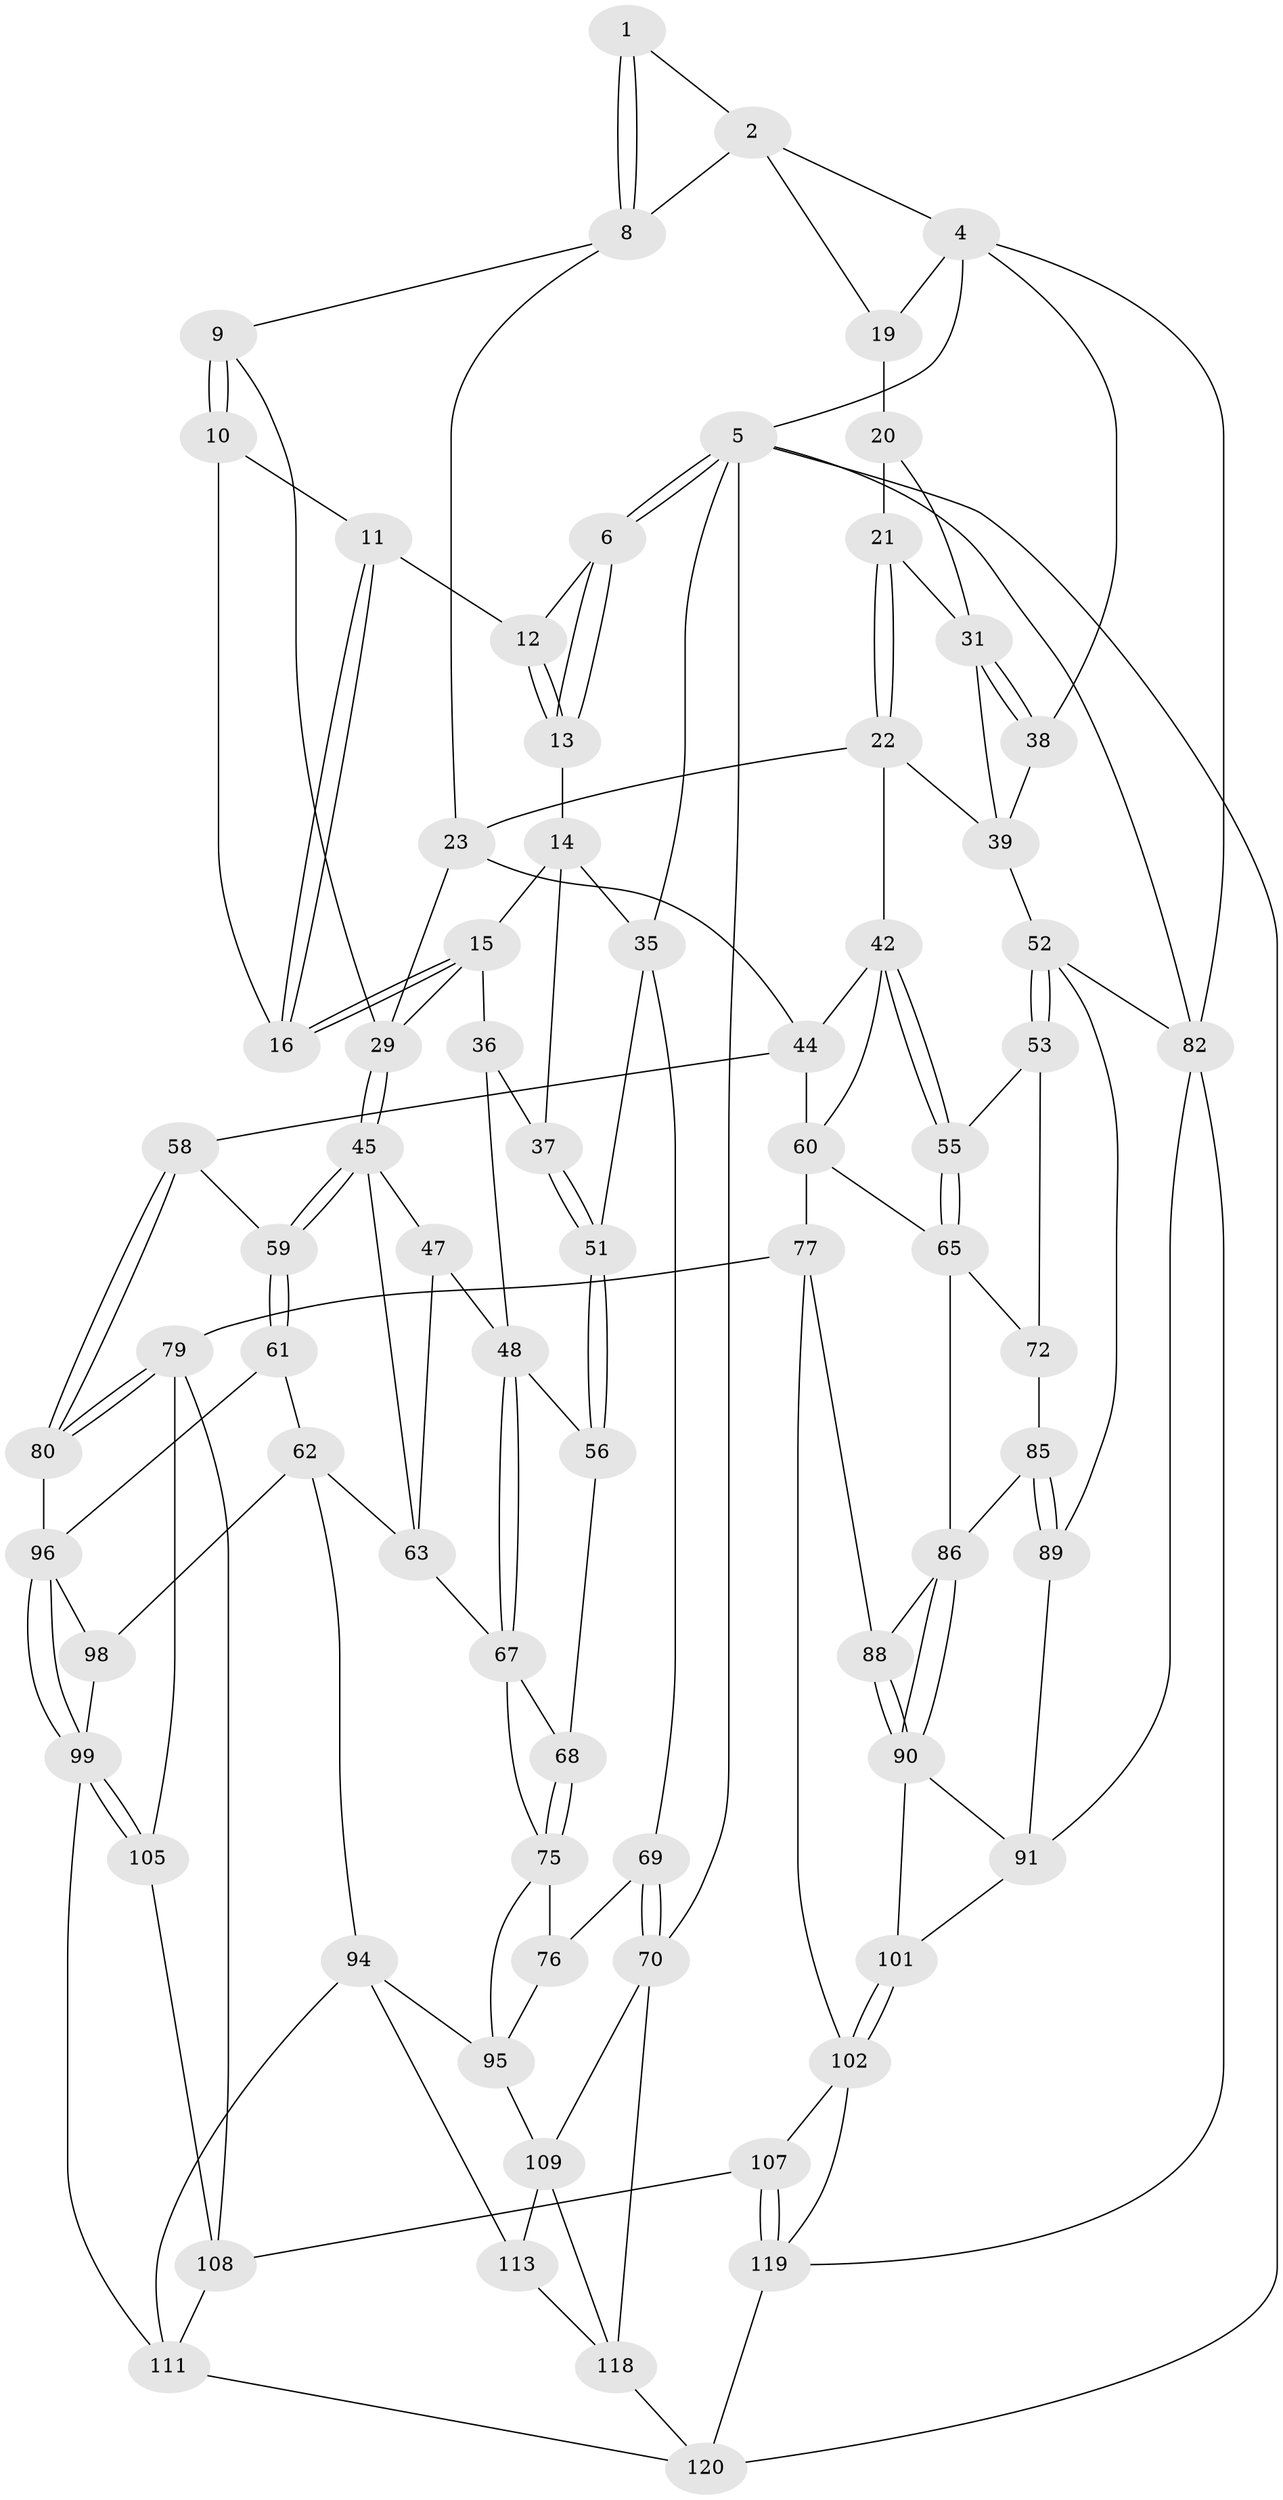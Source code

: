 // original degree distribution, {3: 0.016129032258064516, 4: 0.2661290322580645, 6: 0.25, 5: 0.46774193548387094}
// Generated by graph-tools (version 1.1) at 2025/42/03/06/25 10:42:30]
// undirected, 76 vertices, 165 edges
graph export_dot {
graph [start="1"]
  node [color=gray90,style=filled];
  1 [pos="+0.4787354725217145+0"];
  2 [pos="+0.6479267446898651+0",super="+3"];
  4 [pos="+1+0",super="+25"];
  5 [pos="+0+0",super="+71"];
  6 [pos="+0+0",super="+7"];
  8 [pos="+0.5026694637323393+0.09816021641318871",super="+18"];
  9 [pos="+0.4678833857701375+0.11556688296834529",super="+27"];
  10 [pos="+0.4254875737428705+0.02530103239323447",super="+17"];
  11 [pos="+0.4201541366008202+0"];
  12 [pos="+0.43197218574759644+0"];
  13 [pos="+0.2731038898629707+0.08658009568195071"];
  14 [pos="+0.30393160282764115+0.12399063792951251",super="+34"];
  15 [pos="+0.30592388831025363+0.12446850812324466",super="+33"];
  16 [pos="+0.3190654018200136+0.11399837597991606"];
  19 [pos="+0.798883316291831+0",super="+24"];
  20 [pos="+0.7991045875276194+0",super="+26"];
  21 [pos="+0.7778470427053604+0.12660670809739774"];
  22 [pos="+0.642206696509218+0.20043780630749147",super="+40"];
  23 [pos="+0.6403200644005572+0.20059251717759277",super="+28"];
  29 [pos="+0.49509436562837295+0.2806223956195506",super="+30"];
  31 [pos="+0.9052476223812297+0.18608927804824527",super="+32"];
  35 [pos="+0+0",super="+50"];
  36 [pos="+0.2640060696054028+0.31695417623815486"];
  37 [pos="+0.20987216581213816+0.27103706089474716"];
  38 [pos="+1+0.20196233191189492"];
  39 [pos="+0.850827158123721+0.27791234252285385",super="+41"];
  42 [pos="+0.8512640859216242+0.35181897718472416",super="+43"];
  44 [pos="+0.6207797098031921+0.3005211766996365",super="+57"];
  45 [pos="+0.4686883712583923+0.354231248124246",super="+46"];
  47 [pos="+0.30877751147478416+0.41223939940018794"];
  48 [pos="+0.2881220747407216+0.410102799348172",super="+49"];
  51 [pos="+0+0.27191660244771065"];
  52 [pos="+1+0.3803339787530744",super="+83"];
  53 [pos="+1+0.3914329500891612",super="+54"];
  55 [pos="+0.8749431067764392+0.37910225690738214"];
  56 [pos="+0.147693976331238+0.3997745622115812"];
  58 [pos="+0.5747827396707954+0.5101220162268093"];
  59 [pos="+0.5557333751907185+0.5049896889995839"];
  60 [pos="+0.7265820267858231+0.45406726124978886",super="+66"];
  61 [pos="+0.4517879358514422+0.5338750185007872"];
  62 [pos="+0.4378667731369756+0.5299669968261946",super="+93"];
  63 [pos="+0.42123418534914864+0.5108412431491588",super="+64"];
  65 [pos="+0.824371509938779+0.5126569471964402",super="+73"];
  67 [pos="+0.2713095775202351+0.45139247874976485",super="+74"];
  68 [pos="+0.1618306845589605+0.4671236774630123"];
  69 [pos="+0+0.505894228846386"];
  70 [pos="+0+0.7471319048995452",super="+110"];
  72 [pos="+0.9329948595606763+0.5297257974027466",super="+84"];
  75 [pos="+0.0753888615554996+0.5728291743664354",super="+81"];
  76 [pos="+0.03808976372830333+0.5664901729216931"];
  77 [pos="+0.7412763545013653+0.5731536735264442",super="+78"];
  79 [pos="+0.6514662620408449+0.6135906831321498",super="+104"];
  80 [pos="+0.6509008282758114+0.6131851720026015"];
  82 [pos="+1+1",super="+121"];
  85 [pos="+0.938338321454856+0.5430205795528412"];
  86 [pos="+0.8925495817394218+0.5831834413503507",super="+87"];
  88 [pos="+0.8211978946756604+0.6287711433690546"];
  89 [pos="+1+0.7223361141543078"];
  90 [pos="+0.8892259986638009+0.6852557110587929",super="+92"];
  91 [pos="+0.9367139068878592+0.7321119426858501",super="+117"];
  94 [pos="+0.2787460766049666+0.7006512677135398",super="+112"];
  95 [pos="+0.23729775585415705+0.6661272014990102",super="+103"];
  96 [pos="+0.5026311039473433+0.6335755683028772",super="+97"];
  98 [pos="+0.3497295554099287+0.7190353945337475"];
  99 [pos="+0.4280255178317138+0.7502536262720483",super="+100"];
  101 [pos="+0.7417301654506443+0.802634881554173"];
  102 [pos="+0.709799360995396+0.7873406712124983",super="+106"];
  105 [pos="+0.45943430117305+0.7741663923704818"];
  107 [pos="+0.6070724149201392+0.8258017696786554"];
  108 [pos="+0.5853625271038355+0.8203400322848642",super="+115"];
  109 [pos="+0.06727528468773475+0.7979711569813008",super="+114"];
  111 [pos="+0.3451858355404158+1",super="+116"];
  113 [pos="+0.21536435211249896+0.8932437514607989"];
  118 [pos="+0.05701833035900759+0.9083891457682501",super="+123"];
  119 [pos="+0.5103047426102327+1",super="+122"];
  120 [pos="+0.44487772028773487+1",super="+124"];
  1 -- 2;
  1 -- 8;
  1 -- 8;
  2 -- 8;
  2 -- 19;
  2 -- 4;
  4 -- 5;
  4 -- 82;
  4 -- 19;
  4 -- 38;
  5 -- 6;
  5 -- 6;
  5 -- 35;
  5 -- 120;
  5 -- 82;
  5 -- 70;
  6 -- 13;
  6 -- 13;
  6 -- 12;
  8 -- 9;
  8 -- 23;
  9 -- 10 [weight=2];
  9 -- 10;
  9 -- 29;
  10 -- 11;
  10 -- 16;
  11 -- 12;
  11 -- 16;
  11 -- 16;
  12 -- 13;
  12 -- 13;
  13 -- 14;
  14 -- 15;
  14 -- 35;
  14 -- 37;
  15 -- 16;
  15 -- 16;
  15 -- 36;
  15 -- 29;
  19 -- 20 [weight=2];
  20 -- 21;
  20 -- 31;
  21 -- 22;
  21 -- 22;
  21 -- 31;
  22 -- 23;
  22 -- 42;
  22 -- 39;
  23 -- 44;
  23 -- 29;
  29 -- 45;
  29 -- 45;
  31 -- 38;
  31 -- 38;
  31 -- 39;
  35 -- 51;
  35 -- 69;
  36 -- 37;
  36 -- 48;
  37 -- 51;
  37 -- 51;
  38 -- 39;
  39 -- 52;
  42 -- 55;
  42 -- 55;
  42 -- 44;
  42 -- 60;
  44 -- 58;
  44 -- 60;
  45 -- 59;
  45 -- 59;
  45 -- 47;
  45 -- 63;
  47 -- 48;
  47 -- 63;
  48 -- 67;
  48 -- 67;
  48 -- 56;
  51 -- 56;
  51 -- 56;
  52 -- 53;
  52 -- 53;
  52 -- 89;
  52 -- 82;
  53 -- 72 [weight=2];
  53 -- 55;
  55 -- 65;
  55 -- 65;
  56 -- 68;
  58 -- 59;
  58 -- 80;
  58 -- 80;
  59 -- 61;
  59 -- 61;
  60 -- 65;
  60 -- 77;
  61 -- 62;
  61 -- 96;
  62 -- 63;
  62 -- 94;
  62 -- 98;
  63 -- 67;
  65 -- 72;
  65 -- 86;
  67 -- 68;
  67 -- 75;
  68 -- 75;
  68 -- 75;
  69 -- 70;
  69 -- 70;
  69 -- 76;
  70 -- 118;
  70 -- 109;
  72 -- 85;
  75 -- 76;
  75 -- 95;
  76 -- 95;
  77 -- 88;
  77 -- 102;
  77 -- 79;
  79 -- 80;
  79 -- 80;
  79 -- 105;
  79 -- 108;
  80 -- 96;
  82 -- 119;
  82 -- 91;
  85 -- 86;
  85 -- 89;
  85 -- 89;
  86 -- 90;
  86 -- 90;
  86 -- 88;
  88 -- 90;
  88 -- 90;
  89 -- 91;
  90 -- 91;
  90 -- 101;
  91 -- 101;
  94 -- 95;
  94 -- 113;
  94 -- 111;
  95 -- 109;
  96 -- 99;
  96 -- 99;
  96 -- 98;
  98 -- 99;
  99 -- 105;
  99 -- 105;
  99 -- 111;
  101 -- 102;
  101 -- 102;
  102 -- 107;
  102 -- 119;
  105 -- 108;
  107 -- 108;
  107 -- 119;
  107 -- 119;
  108 -- 111;
  109 -- 113;
  109 -- 118;
  111 -- 120;
  113 -- 118;
  118 -- 120;
  119 -- 120;
}
